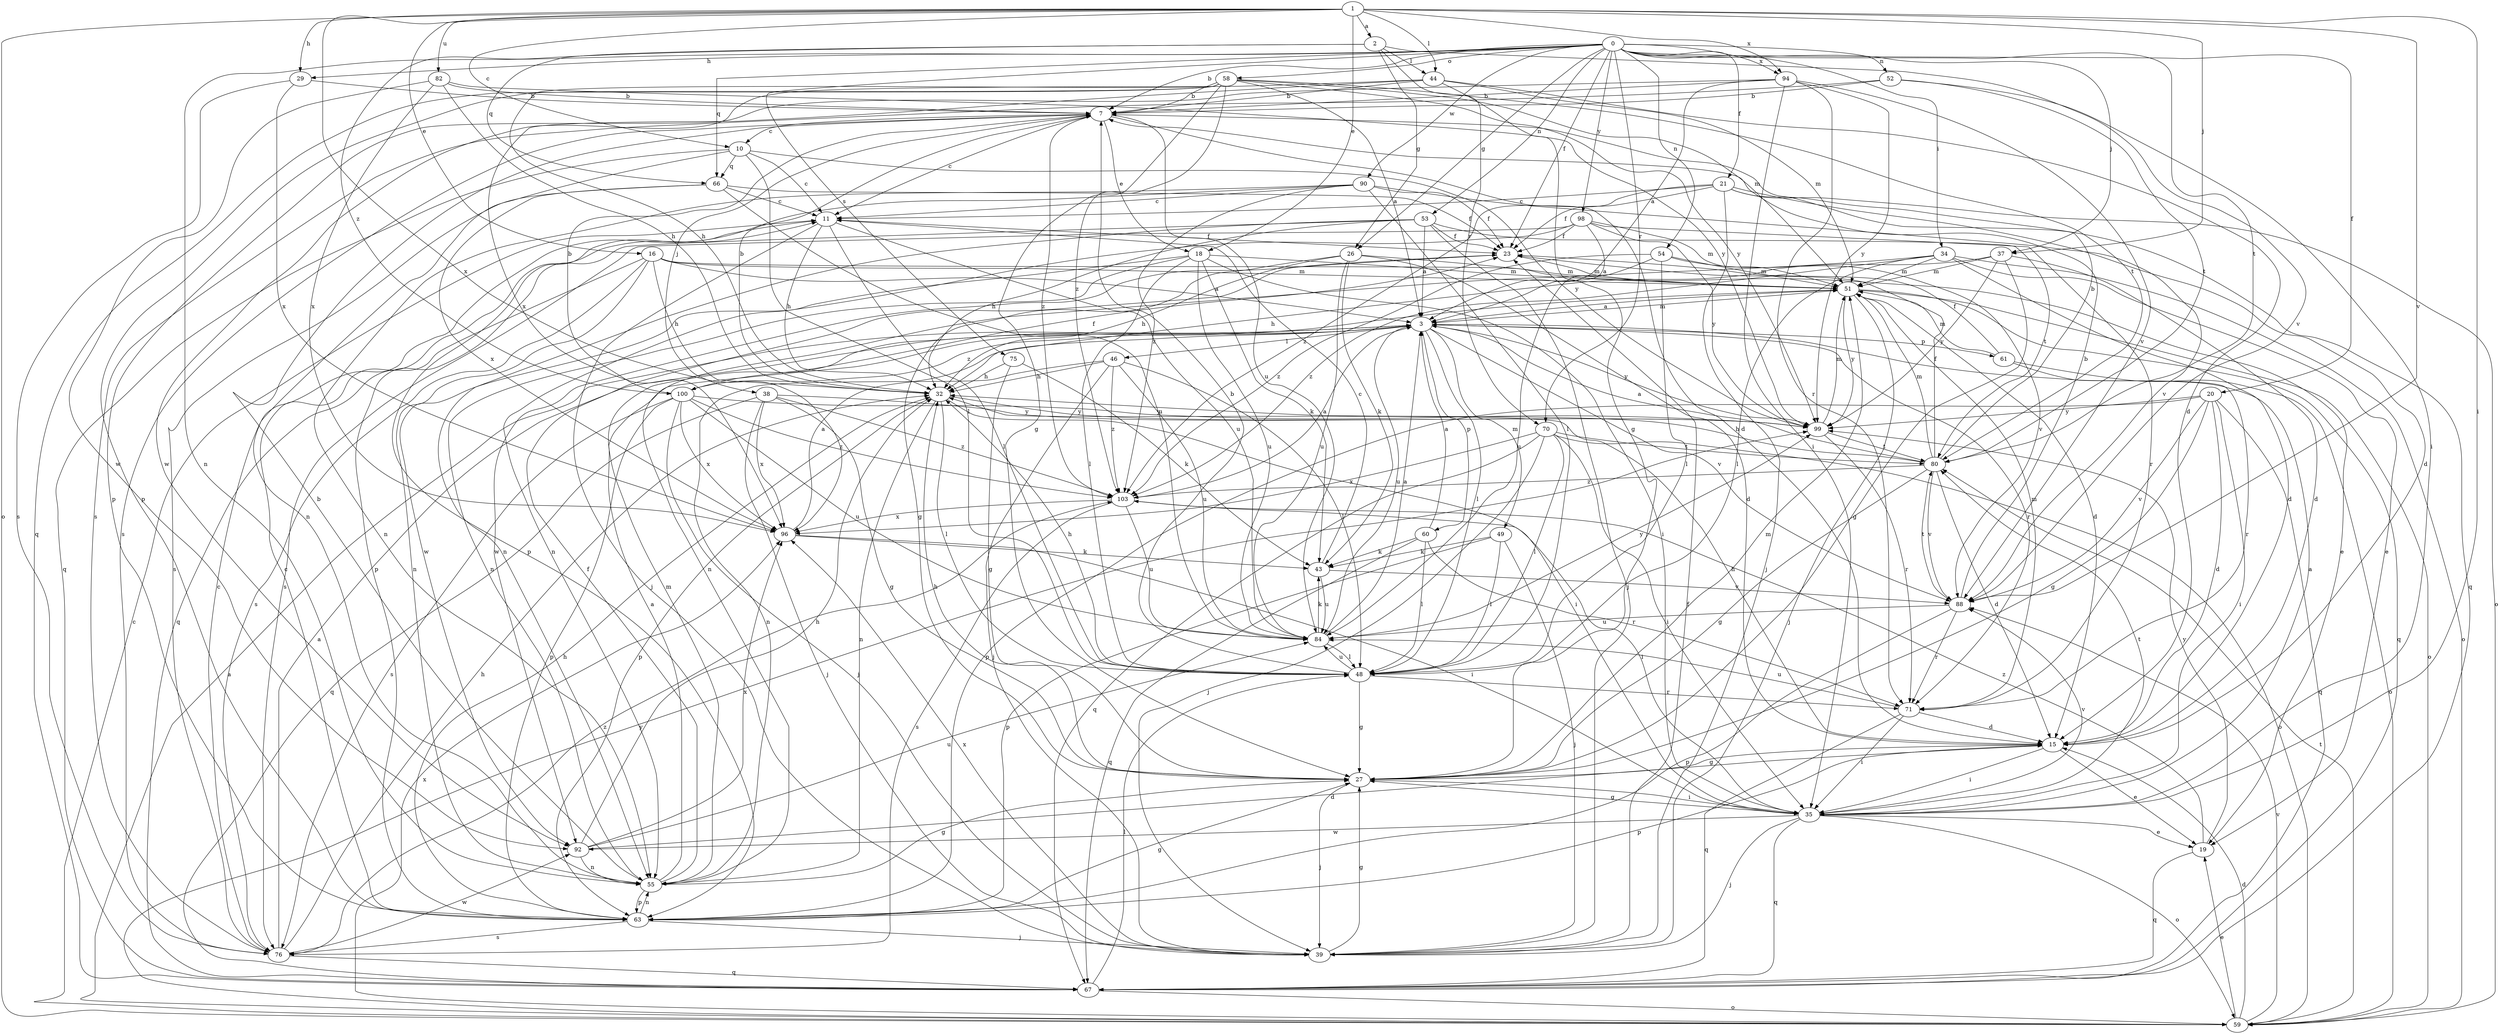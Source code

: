 strict digraph  {
0;
1;
2;
3;
7;
10;
11;
15;
16;
18;
19;
20;
21;
23;
26;
27;
29;
32;
34;
35;
37;
38;
39;
43;
44;
46;
48;
49;
51;
52;
53;
54;
55;
58;
59;
60;
61;
63;
66;
67;
70;
71;
75;
76;
80;
82;
84;
88;
90;
92;
94;
96;
98;
99;
100;
103;
0 -> 7  [label=b];
0 -> 20  [label=f];
0 -> 21  [label=f];
0 -> 23  [label=f];
0 -> 26  [label=g];
0 -> 29  [label=h];
0 -> 34  [label=i];
0 -> 37  [label=j];
0 -> 52  [label=n];
0 -> 53  [label=n];
0 -> 54  [label=n];
0 -> 55  [label=n];
0 -> 58  [label=o];
0 -> 66  [label=q];
0 -> 70  [label=r];
0 -> 75  [label=s];
0 -> 80  [label=t];
0 -> 90  [label=w];
0 -> 94  [label=x];
0 -> 98  [label=y];
1 -> 2  [label=a];
1 -> 10  [label=c];
1 -> 16  [label=e];
1 -> 18  [label=e];
1 -> 29  [label=h];
1 -> 35  [label=i];
1 -> 37  [label=j];
1 -> 44  [label=l];
1 -> 59  [label=o];
1 -> 82  [label=u];
1 -> 88  [label=v];
1 -> 94  [label=x];
1 -> 96  [label=x];
2 -> 26  [label=g];
2 -> 44  [label=l];
2 -> 66  [label=q];
2 -> 70  [label=r];
2 -> 88  [label=v];
2 -> 100  [label=z];
3 -> 46  [label=l];
3 -> 48  [label=l];
3 -> 49  [label=m];
3 -> 51  [label=m];
3 -> 60  [label=p];
3 -> 61  [label=p];
3 -> 71  [label=r];
3 -> 84  [label=u];
3 -> 88  [label=v];
3 -> 99  [label=y];
3 -> 100  [label=z];
7 -> 10  [label=c];
7 -> 11  [label=c];
7 -> 15  [label=d];
7 -> 18  [label=e];
7 -> 38  [label=j];
7 -> 76  [label=s];
7 -> 84  [label=u];
7 -> 103  [label=z];
10 -> 11  [label=c];
10 -> 48  [label=l];
10 -> 55  [label=n];
10 -> 66  [label=q];
10 -> 67  [label=q];
10 -> 99  [label=y];
11 -> 23  [label=f];
11 -> 32  [label=h];
11 -> 39  [label=j];
11 -> 48  [label=l];
11 -> 84  [label=u];
15 -> 19  [label=e];
15 -> 27  [label=g];
15 -> 32  [label=h];
15 -> 35  [label=i];
15 -> 63  [label=p];
16 -> 3  [label=a];
16 -> 19  [label=e];
16 -> 32  [label=h];
16 -> 51  [label=m];
16 -> 55  [label=n];
16 -> 67  [label=q];
16 -> 76  [label=s];
18 -> 35  [label=i];
18 -> 43  [label=k];
18 -> 48  [label=l];
18 -> 51  [label=m];
18 -> 55  [label=n];
18 -> 84  [label=u];
18 -> 92  [label=w];
19 -> 67  [label=q];
19 -> 99  [label=y];
19 -> 103  [label=z];
20 -> 15  [label=d];
20 -> 27  [label=g];
20 -> 35  [label=i];
20 -> 63  [label=p];
20 -> 67  [label=q];
20 -> 88  [label=v];
20 -> 99  [label=y];
21 -> 11  [label=c];
21 -> 15  [label=d];
21 -> 23  [label=f];
21 -> 39  [label=j];
21 -> 59  [label=o];
21 -> 67  [label=q];
21 -> 103  [label=z];
23 -> 51  [label=m];
23 -> 92  [label=w];
26 -> 15  [label=d];
26 -> 27  [label=g];
26 -> 32  [label=h];
26 -> 43  [label=k];
26 -> 51  [label=m];
26 -> 84  [label=u];
27 -> 32  [label=h];
27 -> 35  [label=i];
27 -> 39  [label=j];
27 -> 51  [label=m];
29 -> 7  [label=b];
29 -> 76  [label=s];
29 -> 96  [label=x];
32 -> 7  [label=b];
32 -> 35  [label=i];
32 -> 48  [label=l];
32 -> 55  [label=n];
32 -> 63  [label=p];
32 -> 99  [label=y];
34 -> 15  [label=d];
34 -> 19  [label=e];
34 -> 48  [label=l];
34 -> 51  [label=m];
34 -> 55  [label=n];
34 -> 59  [label=o];
34 -> 103  [label=z];
35 -> 3  [label=a];
35 -> 19  [label=e];
35 -> 27  [label=g];
35 -> 39  [label=j];
35 -> 59  [label=o];
35 -> 67  [label=q];
35 -> 80  [label=t];
35 -> 88  [label=v];
35 -> 92  [label=w];
37 -> 15  [label=d];
37 -> 27  [label=g];
37 -> 32  [label=h];
37 -> 51  [label=m];
37 -> 99  [label=y];
38 -> 27  [label=g];
38 -> 39  [label=j];
38 -> 67  [label=q];
38 -> 96  [label=x];
38 -> 99  [label=y];
38 -> 103  [label=z];
39 -> 23  [label=f];
39 -> 27  [label=g];
39 -> 96  [label=x];
43 -> 11  [label=c];
43 -> 84  [label=u];
43 -> 88  [label=v];
44 -> 7  [label=b];
44 -> 15  [label=d];
44 -> 27  [label=g];
44 -> 51  [label=m];
44 -> 92  [label=w];
44 -> 96  [label=x];
46 -> 32  [label=h];
46 -> 39  [label=j];
46 -> 48  [label=l];
46 -> 55  [label=n];
46 -> 84  [label=u];
46 -> 103  [label=z];
48 -> 7  [label=b];
48 -> 27  [label=g];
48 -> 32  [label=h];
48 -> 71  [label=r];
48 -> 84  [label=u];
49 -> 39  [label=j];
49 -> 43  [label=k];
49 -> 48  [label=l];
49 -> 63  [label=p];
51 -> 3  [label=a];
51 -> 15  [label=d];
51 -> 39  [label=j];
51 -> 59  [label=o];
51 -> 67  [label=q];
51 -> 99  [label=y];
52 -> 7  [label=b];
52 -> 35  [label=i];
52 -> 76  [label=s];
52 -> 80  [label=t];
53 -> 3  [label=a];
53 -> 23  [label=f];
53 -> 32  [label=h];
53 -> 39  [label=j];
53 -> 55  [label=n];
53 -> 63  [label=p];
53 -> 80  [label=t];
54 -> 48  [label=l];
54 -> 51  [label=m];
54 -> 84  [label=u];
54 -> 88  [label=v];
54 -> 103  [label=z];
55 -> 3  [label=a];
55 -> 7  [label=b];
55 -> 23  [label=f];
55 -> 27  [label=g];
55 -> 51  [label=m];
55 -> 63  [label=p];
58 -> 3  [label=a];
58 -> 7  [label=b];
58 -> 27  [label=g];
58 -> 32  [label=h];
58 -> 51  [label=m];
58 -> 63  [label=p];
58 -> 67  [label=q];
58 -> 80  [label=t];
58 -> 99  [label=y];
58 -> 103  [label=z];
59 -> 3  [label=a];
59 -> 11  [label=c];
59 -> 15  [label=d];
59 -> 19  [label=e];
59 -> 80  [label=t];
59 -> 88  [label=v];
59 -> 96  [label=x];
59 -> 99  [label=y];
60 -> 3  [label=a];
60 -> 43  [label=k];
60 -> 48  [label=l];
60 -> 67  [label=q];
60 -> 71  [label=r];
61 -> 23  [label=f];
61 -> 51  [label=m];
61 -> 59  [label=o];
61 -> 71  [label=r];
63 -> 11  [label=c];
63 -> 27  [label=g];
63 -> 32  [label=h];
63 -> 39  [label=j];
63 -> 55  [label=n];
63 -> 76  [label=s];
66 -> 11  [label=c];
66 -> 23  [label=f];
66 -> 76  [label=s];
66 -> 84  [label=u];
66 -> 96  [label=x];
67 -> 48  [label=l];
67 -> 59  [label=o];
70 -> 35  [label=i];
70 -> 39  [label=j];
70 -> 48  [label=l];
70 -> 59  [label=o];
70 -> 67  [label=q];
70 -> 80  [label=t];
70 -> 96  [label=x];
71 -> 15  [label=d];
71 -> 35  [label=i];
71 -> 51  [label=m];
71 -> 67  [label=q];
71 -> 84  [label=u];
75 -> 27  [label=g];
75 -> 32  [label=h];
75 -> 43  [label=k];
76 -> 3  [label=a];
76 -> 11  [label=c];
76 -> 32  [label=h];
76 -> 67  [label=q];
76 -> 92  [label=w];
76 -> 103  [label=z];
80 -> 3  [label=a];
80 -> 7  [label=b];
80 -> 15  [label=d];
80 -> 23  [label=f];
80 -> 27  [label=g];
80 -> 32  [label=h];
80 -> 51  [label=m];
80 -> 88  [label=v];
80 -> 103  [label=z];
82 -> 7  [label=b];
82 -> 32  [label=h];
82 -> 92  [label=w];
82 -> 96  [label=x];
82 -> 99  [label=y];
84 -> 3  [label=a];
84 -> 43  [label=k];
84 -> 48  [label=l];
84 -> 99  [label=y];
88 -> 7  [label=b];
88 -> 63  [label=p];
88 -> 71  [label=r];
88 -> 80  [label=t];
88 -> 84  [label=u];
90 -> 11  [label=c];
90 -> 23  [label=f];
90 -> 48  [label=l];
90 -> 55  [label=n];
90 -> 63  [label=p];
90 -> 88  [label=v];
90 -> 103  [label=z];
92 -> 15  [label=d];
92 -> 32  [label=h];
92 -> 55  [label=n];
92 -> 84  [label=u];
92 -> 96  [label=x];
94 -> 3  [label=a];
94 -> 7  [label=b];
94 -> 35  [label=i];
94 -> 63  [label=p];
94 -> 71  [label=r];
94 -> 88  [label=v];
94 -> 99  [label=y];
96 -> 3  [label=a];
96 -> 35  [label=i];
96 -> 43  [label=k];
98 -> 3  [label=a];
98 -> 23  [label=f];
98 -> 51  [label=m];
98 -> 55  [label=n];
98 -> 71  [label=r];
98 -> 76  [label=s];
98 -> 99  [label=y];
99 -> 51  [label=m];
99 -> 71  [label=r];
99 -> 80  [label=t];
100 -> 7  [label=b];
100 -> 23  [label=f];
100 -> 39  [label=j];
100 -> 63  [label=p];
100 -> 76  [label=s];
100 -> 84  [label=u];
100 -> 96  [label=x];
100 -> 99  [label=y];
100 -> 103  [label=z];
103 -> 3  [label=a];
103 -> 35  [label=i];
103 -> 76  [label=s];
103 -> 84  [label=u];
103 -> 96  [label=x];
}
